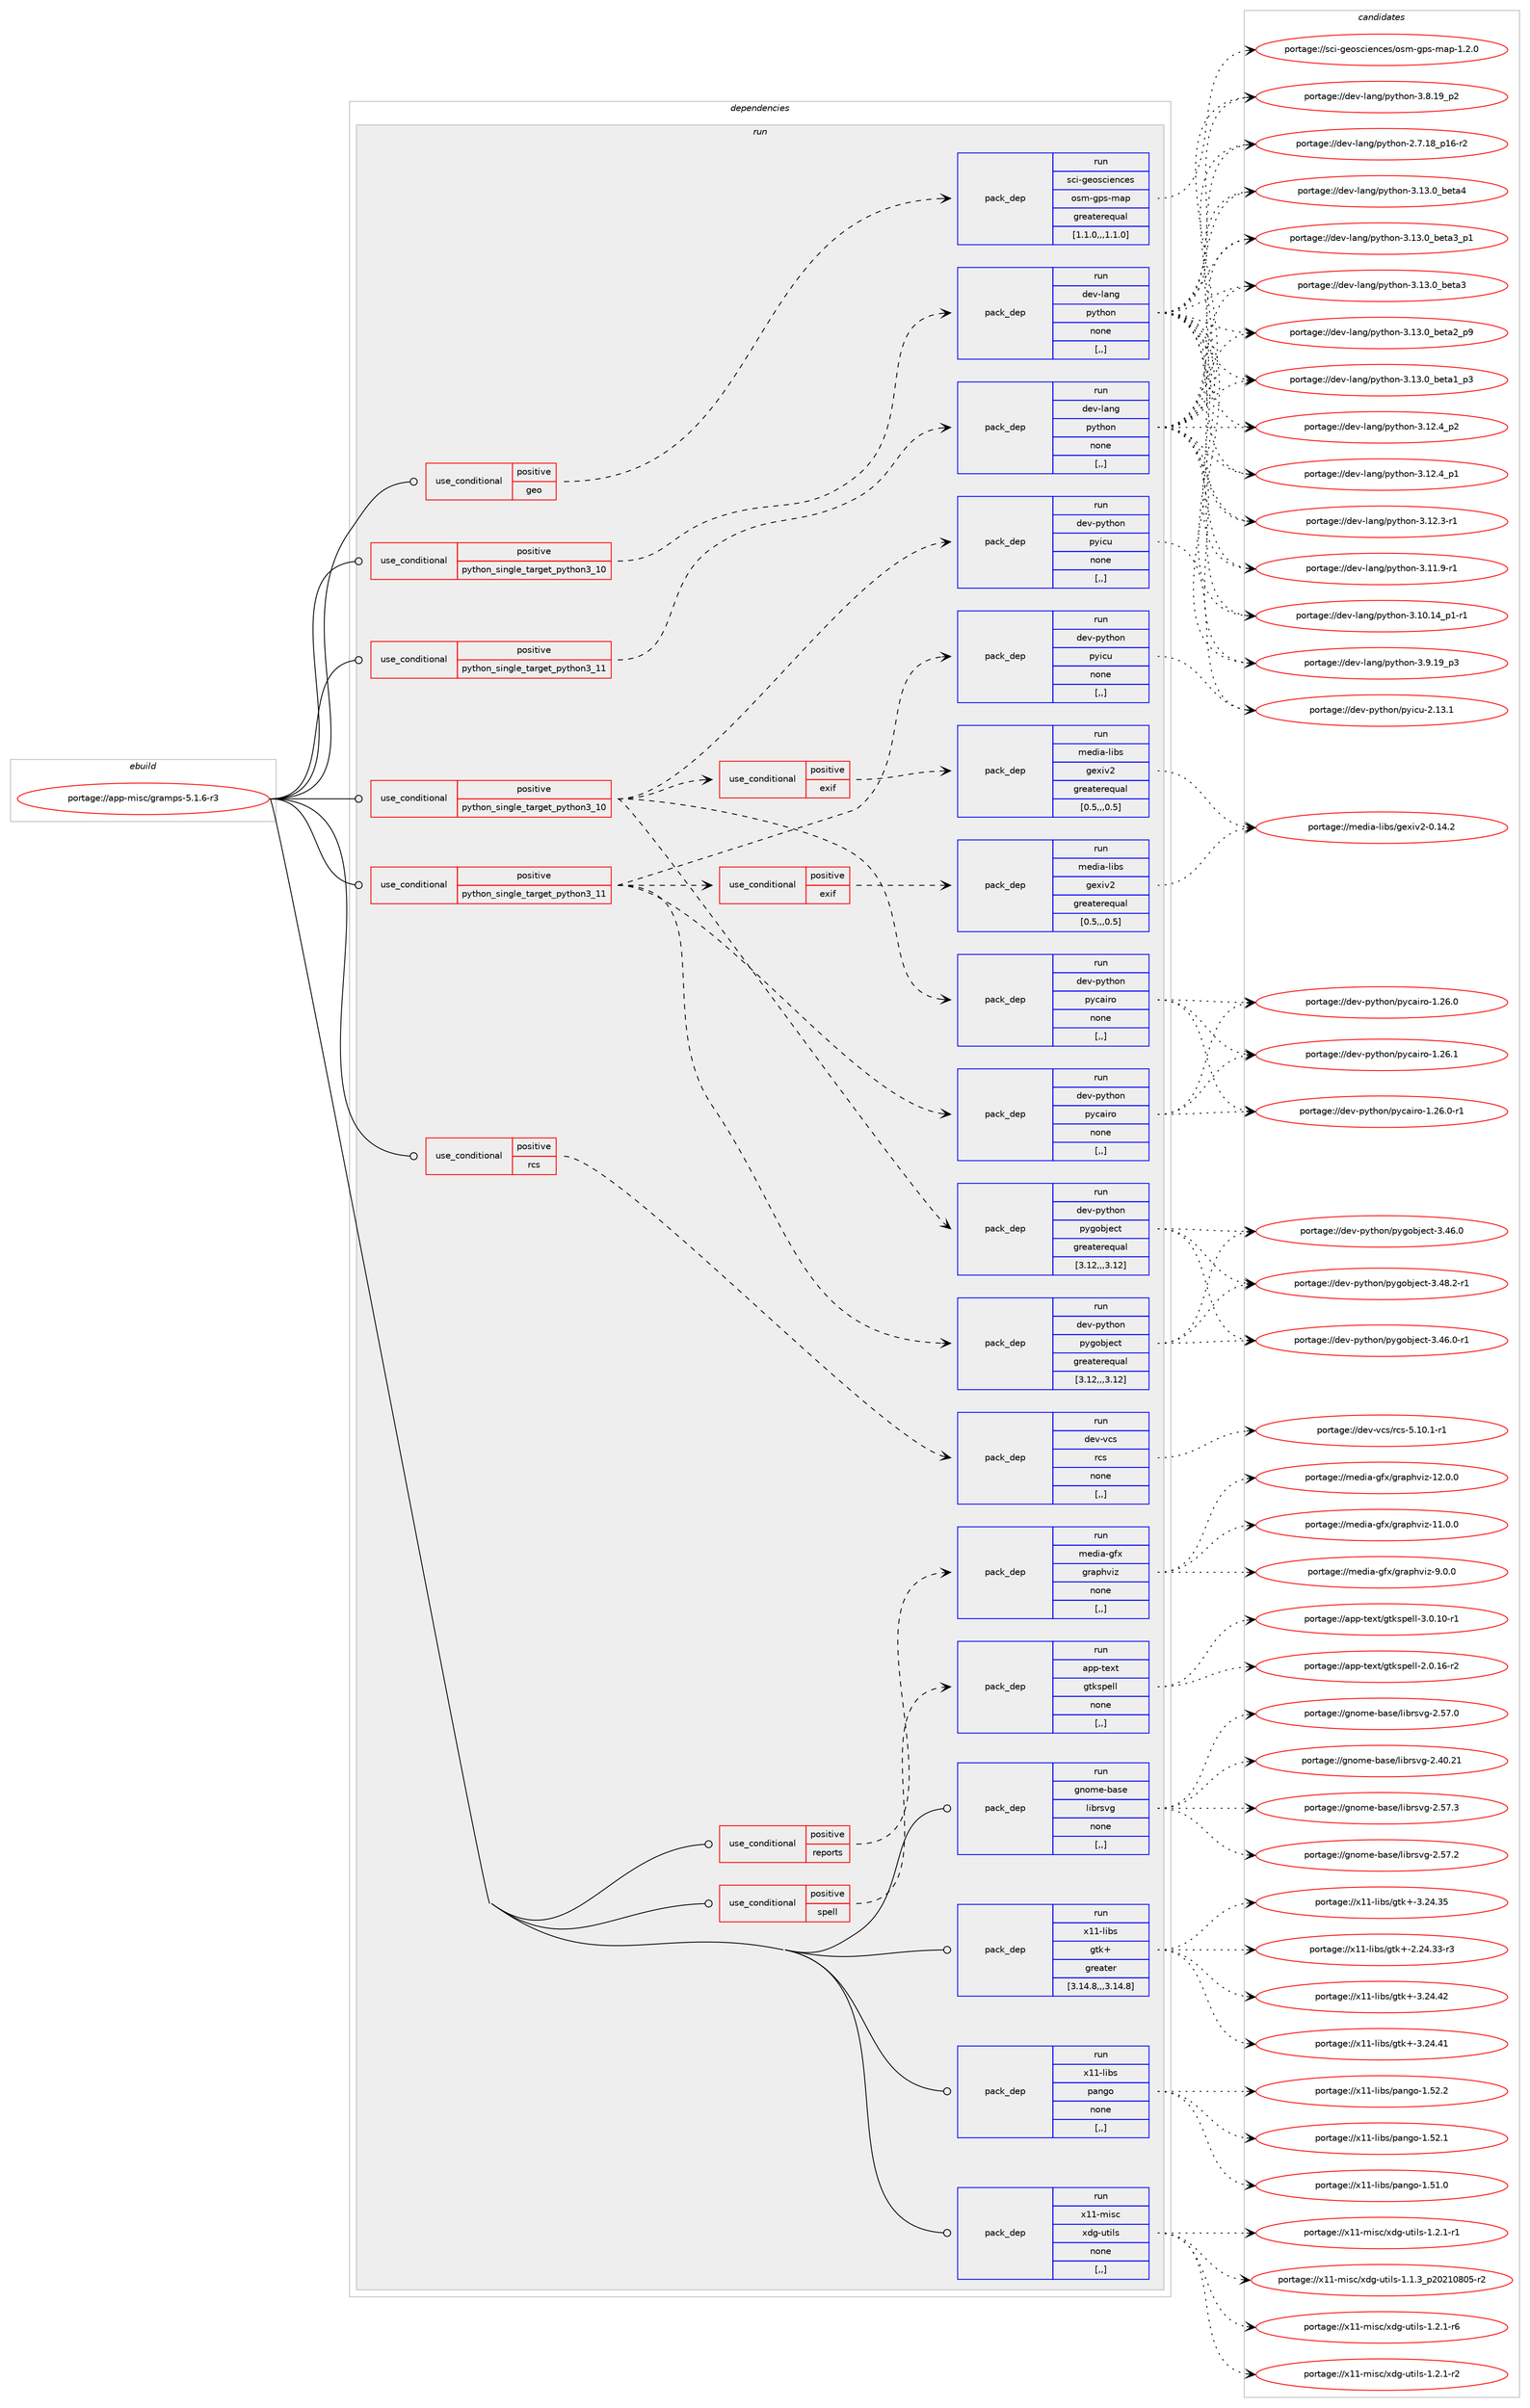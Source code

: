 digraph prolog {

# *************
# Graph options
# *************

newrank=true;
concentrate=true;
compound=true;
graph [rankdir=LR,fontname=Helvetica,fontsize=10,ranksep=1.5];#, ranksep=2.5, nodesep=0.2];
edge  [arrowhead=vee];
node  [fontname=Helvetica,fontsize=10];

# **********
# The ebuild
# **********

subgraph cluster_leftcol {
color=gray;
label=<<i>ebuild</i>>;
id [label="portage://app-misc/gramps-5.1.6-r3", color=red, width=4, href="../app-misc/gramps-5.1.6-r3.svg"];
}

# ****************
# The dependencies
# ****************

subgraph cluster_midcol {
color=gray;
label=<<i>dependencies</i>>;
subgraph cluster_compile {
fillcolor="#eeeeee";
style=filled;
label=<<i>compile</i>>;
}
subgraph cluster_compileandrun {
fillcolor="#eeeeee";
style=filled;
label=<<i>compile and run</i>>;
}
subgraph cluster_run {
fillcolor="#eeeeee";
style=filled;
label=<<i>run</i>>;
subgraph cond12049 {
dependency41762 [label=<<TABLE BORDER="0" CELLBORDER="1" CELLSPACING="0" CELLPADDING="4"><TR><TD ROWSPAN="3" CELLPADDING="10">use_conditional</TD></TR><TR><TD>positive</TD></TR><TR><TD>geo</TD></TR></TABLE>>, shape=none, color=red];
subgraph pack29321 {
dependency41763 [label=<<TABLE BORDER="0" CELLBORDER="1" CELLSPACING="0" CELLPADDING="4" WIDTH="220"><TR><TD ROWSPAN="6" CELLPADDING="30">pack_dep</TD></TR><TR><TD WIDTH="110">run</TD></TR><TR><TD>sci-geosciences</TD></TR><TR><TD>osm-gps-map</TD></TR><TR><TD>greaterequal</TD></TR><TR><TD>[1.1.0,,,1.1.0]</TD></TR></TABLE>>, shape=none, color=blue];
}
dependency41762:e -> dependency41763:w [weight=20,style="dashed",arrowhead="vee"];
}
id:e -> dependency41762:w [weight=20,style="solid",arrowhead="odot"];
subgraph cond12050 {
dependency41764 [label=<<TABLE BORDER="0" CELLBORDER="1" CELLSPACING="0" CELLPADDING="4"><TR><TD ROWSPAN="3" CELLPADDING="10">use_conditional</TD></TR><TR><TD>positive</TD></TR><TR><TD>python_single_target_python3_10</TD></TR></TABLE>>, shape=none, color=red];
subgraph pack29322 {
dependency41765 [label=<<TABLE BORDER="0" CELLBORDER="1" CELLSPACING="0" CELLPADDING="4" WIDTH="220"><TR><TD ROWSPAN="6" CELLPADDING="30">pack_dep</TD></TR><TR><TD WIDTH="110">run</TD></TR><TR><TD>dev-lang</TD></TR><TR><TD>python</TD></TR><TR><TD>none</TD></TR><TR><TD>[,,]</TD></TR></TABLE>>, shape=none, color=blue];
}
dependency41764:e -> dependency41765:w [weight=20,style="dashed",arrowhead="vee"];
}
id:e -> dependency41764:w [weight=20,style="solid",arrowhead="odot"];
subgraph cond12051 {
dependency41766 [label=<<TABLE BORDER="0" CELLBORDER="1" CELLSPACING="0" CELLPADDING="4"><TR><TD ROWSPAN="3" CELLPADDING="10">use_conditional</TD></TR><TR><TD>positive</TD></TR><TR><TD>python_single_target_python3_10</TD></TR></TABLE>>, shape=none, color=red];
subgraph pack29323 {
dependency41767 [label=<<TABLE BORDER="0" CELLBORDER="1" CELLSPACING="0" CELLPADDING="4" WIDTH="220"><TR><TD ROWSPAN="6" CELLPADDING="30">pack_dep</TD></TR><TR><TD WIDTH="110">run</TD></TR><TR><TD>dev-python</TD></TR><TR><TD>pycairo</TD></TR><TR><TD>none</TD></TR><TR><TD>[,,]</TD></TR></TABLE>>, shape=none, color=blue];
}
dependency41766:e -> dependency41767:w [weight=20,style="dashed",arrowhead="vee"];
subgraph pack29324 {
dependency41768 [label=<<TABLE BORDER="0" CELLBORDER="1" CELLSPACING="0" CELLPADDING="4" WIDTH="220"><TR><TD ROWSPAN="6" CELLPADDING="30">pack_dep</TD></TR><TR><TD WIDTH="110">run</TD></TR><TR><TD>dev-python</TD></TR><TR><TD>pygobject</TD></TR><TR><TD>greaterequal</TD></TR><TR><TD>[3.12,,,3.12]</TD></TR></TABLE>>, shape=none, color=blue];
}
dependency41766:e -> dependency41768:w [weight=20,style="dashed",arrowhead="vee"];
subgraph pack29325 {
dependency41769 [label=<<TABLE BORDER="0" CELLBORDER="1" CELLSPACING="0" CELLPADDING="4" WIDTH="220"><TR><TD ROWSPAN="6" CELLPADDING="30">pack_dep</TD></TR><TR><TD WIDTH="110">run</TD></TR><TR><TD>dev-python</TD></TR><TR><TD>pyicu</TD></TR><TR><TD>none</TD></TR><TR><TD>[,,]</TD></TR></TABLE>>, shape=none, color=blue];
}
dependency41766:e -> dependency41769:w [weight=20,style="dashed",arrowhead="vee"];
subgraph cond12052 {
dependency41770 [label=<<TABLE BORDER="0" CELLBORDER="1" CELLSPACING="0" CELLPADDING="4"><TR><TD ROWSPAN="3" CELLPADDING="10">use_conditional</TD></TR><TR><TD>positive</TD></TR><TR><TD>exif</TD></TR></TABLE>>, shape=none, color=red];
subgraph pack29326 {
dependency41771 [label=<<TABLE BORDER="0" CELLBORDER="1" CELLSPACING="0" CELLPADDING="4" WIDTH="220"><TR><TD ROWSPAN="6" CELLPADDING="30">pack_dep</TD></TR><TR><TD WIDTH="110">run</TD></TR><TR><TD>media-libs</TD></TR><TR><TD>gexiv2</TD></TR><TR><TD>greaterequal</TD></TR><TR><TD>[0.5,,,0.5]</TD></TR></TABLE>>, shape=none, color=blue];
}
dependency41770:e -> dependency41771:w [weight=20,style="dashed",arrowhead="vee"];
}
dependency41766:e -> dependency41770:w [weight=20,style="dashed",arrowhead="vee"];
}
id:e -> dependency41766:w [weight=20,style="solid",arrowhead="odot"];
subgraph cond12053 {
dependency41772 [label=<<TABLE BORDER="0" CELLBORDER="1" CELLSPACING="0" CELLPADDING="4"><TR><TD ROWSPAN="3" CELLPADDING="10">use_conditional</TD></TR><TR><TD>positive</TD></TR><TR><TD>python_single_target_python3_11</TD></TR></TABLE>>, shape=none, color=red];
subgraph pack29327 {
dependency41773 [label=<<TABLE BORDER="0" CELLBORDER="1" CELLSPACING="0" CELLPADDING="4" WIDTH="220"><TR><TD ROWSPAN="6" CELLPADDING="30">pack_dep</TD></TR><TR><TD WIDTH="110">run</TD></TR><TR><TD>dev-lang</TD></TR><TR><TD>python</TD></TR><TR><TD>none</TD></TR><TR><TD>[,,]</TD></TR></TABLE>>, shape=none, color=blue];
}
dependency41772:e -> dependency41773:w [weight=20,style="dashed",arrowhead="vee"];
}
id:e -> dependency41772:w [weight=20,style="solid",arrowhead="odot"];
subgraph cond12054 {
dependency41774 [label=<<TABLE BORDER="0" CELLBORDER="1" CELLSPACING="0" CELLPADDING="4"><TR><TD ROWSPAN="3" CELLPADDING="10">use_conditional</TD></TR><TR><TD>positive</TD></TR><TR><TD>python_single_target_python3_11</TD></TR></TABLE>>, shape=none, color=red];
subgraph pack29328 {
dependency41775 [label=<<TABLE BORDER="0" CELLBORDER="1" CELLSPACING="0" CELLPADDING="4" WIDTH="220"><TR><TD ROWSPAN="6" CELLPADDING="30">pack_dep</TD></TR><TR><TD WIDTH="110">run</TD></TR><TR><TD>dev-python</TD></TR><TR><TD>pycairo</TD></TR><TR><TD>none</TD></TR><TR><TD>[,,]</TD></TR></TABLE>>, shape=none, color=blue];
}
dependency41774:e -> dependency41775:w [weight=20,style="dashed",arrowhead="vee"];
subgraph pack29329 {
dependency41776 [label=<<TABLE BORDER="0" CELLBORDER="1" CELLSPACING="0" CELLPADDING="4" WIDTH="220"><TR><TD ROWSPAN="6" CELLPADDING="30">pack_dep</TD></TR><TR><TD WIDTH="110">run</TD></TR><TR><TD>dev-python</TD></TR><TR><TD>pygobject</TD></TR><TR><TD>greaterequal</TD></TR><TR><TD>[3.12,,,3.12]</TD></TR></TABLE>>, shape=none, color=blue];
}
dependency41774:e -> dependency41776:w [weight=20,style="dashed",arrowhead="vee"];
subgraph pack29330 {
dependency41777 [label=<<TABLE BORDER="0" CELLBORDER="1" CELLSPACING="0" CELLPADDING="4" WIDTH="220"><TR><TD ROWSPAN="6" CELLPADDING="30">pack_dep</TD></TR><TR><TD WIDTH="110">run</TD></TR><TR><TD>dev-python</TD></TR><TR><TD>pyicu</TD></TR><TR><TD>none</TD></TR><TR><TD>[,,]</TD></TR></TABLE>>, shape=none, color=blue];
}
dependency41774:e -> dependency41777:w [weight=20,style="dashed",arrowhead="vee"];
subgraph cond12055 {
dependency41778 [label=<<TABLE BORDER="0" CELLBORDER="1" CELLSPACING="0" CELLPADDING="4"><TR><TD ROWSPAN="3" CELLPADDING="10">use_conditional</TD></TR><TR><TD>positive</TD></TR><TR><TD>exif</TD></TR></TABLE>>, shape=none, color=red];
subgraph pack29331 {
dependency41779 [label=<<TABLE BORDER="0" CELLBORDER="1" CELLSPACING="0" CELLPADDING="4" WIDTH="220"><TR><TD ROWSPAN="6" CELLPADDING="30">pack_dep</TD></TR><TR><TD WIDTH="110">run</TD></TR><TR><TD>media-libs</TD></TR><TR><TD>gexiv2</TD></TR><TR><TD>greaterequal</TD></TR><TR><TD>[0.5,,,0.5]</TD></TR></TABLE>>, shape=none, color=blue];
}
dependency41778:e -> dependency41779:w [weight=20,style="dashed",arrowhead="vee"];
}
dependency41774:e -> dependency41778:w [weight=20,style="dashed",arrowhead="vee"];
}
id:e -> dependency41774:w [weight=20,style="solid",arrowhead="odot"];
subgraph cond12056 {
dependency41780 [label=<<TABLE BORDER="0" CELLBORDER="1" CELLSPACING="0" CELLPADDING="4"><TR><TD ROWSPAN="3" CELLPADDING="10">use_conditional</TD></TR><TR><TD>positive</TD></TR><TR><TD>rcs</TD></TR></TABLE>>, shape=none, color=red];
subgraph pack29332 {
dependency41781 [label=<<TABLE BORDER="0" CELLBORDER="1" CELLSPACING="0" CELLPADDING="4" WIDTH="220"><TR><TD ROWSPAN="6" CELLPADDING="30">pack_dep</TD></TR><TR><TD WIDTH="110">run</TD></TR><TR><TD>dev-vcs</TD></TR><TR><TD>rcs</TD></TR><TR><TD>none</TD></TR><TR><TD>[,,]</TD></TR></TABLE>>, shape=none, color=blue];
}
dependency41780:e -> dependency41781:w [weight=20,style="dashed",arrowhead="vee"];
}
id:e -> dependency41780:w [weight=20,style="solid",arrowhead="odot"];
subgraph cond12057 {
dependency41782 [label=<<TABLE BORDER="0" CELLBORDER="1" CELLSPACING="0" CELLPADDING="4"><TR><TD ROWSPAN="3" CELLPADDING="10">use_conditional</TD></TR><TR><TD>positive</TD></TR><TR><TD>reports</TD></TR></TABLE>>, shape=none, color=red];
subgraph pack29333 {
dependency41783 [label=<<TABLE BORDER="0" CELLBORDER="1" CELLSPACING="0" CELLPADDING="4" WIDTH="220"><TR><TD ROWSPAN="6" CELLPADDING="30">pack_dep</TD></TR><TR><TD WIDTH="110">run</TD></TR><TR><TD>media-gfx</TD></TR><TR><TD>graphviz</TD></TR><TR><TD>none</TD></TR><TR><TD>[,,]</TD></TR></TABLE>>, shape=none, color=blue];
}
dependency41782:e -> dependency41783:w [weight=20,style="dashed",arrowhead="vee"];
}
id:e -> dependency41782:w [weight=20,style="solid",arrowhead="odot"];
subgraph cond12058 {
dependency41784 [label=<<TABLE BORDER="0" CELLBORDER="1" CELLSPACING="0" CELLPADDING="4"><TR><TD ROWSPAN="3" CELLPADDING="10">use_conditional</TD></TR><TR><TD>positive</TD></TR><TR><TD>spell</TD></TR></TABLE>>, shape=none, color=red];
subgraph pack29334 {
dependency41785 [label=<<TABLE BORDER="0" CELLBORDER="1" CELLSPACING="0" CELLPADDING="4" WIDTH="220"><TR><TD ROWSPAN="6" CELLPADDING="30">pack_dep</TD></TR><TR><TD WIDTH="110">run</TD></TR><TR><TD>app-text</TD></TR><TR><TD>gtkspell</TD></TR><TR><TD>none</TD></TR><TR><TD>[,,]</TD></TR></TABLE>>, shape=none, color=blue];
}
dependency41784:e -> dependency41785:w [weight=20,style="dashed",arrowhead="vee"];
}
id:e -> dependency41784:w [weight=20,style="solid",arrowhead="odot"];
subgraph pack29335 {
dependency41786 [label=<<TABLE BORDER="0" CELLBORDER="1" CELLSPACING="0" CELLPADDING="4" WIDTH="220"><TR><TD ROWSPAN="6" CELLPADDING="30">pack_dep</TD></TR><TR><TD WIDTH="110">run</TD></TR><TR><TD>gnome-base</TD></TR><TR><TD>librsvg</TD></TR><TR><TD>none</TD></TR><TR><TD>[,,]</TD></TR></TABLE>>, shape=none, color=blue];
}
id:e -> dependency41786:w [weight=20,style="solid",arrowhead="odot"];
subgraph pack29336 {
dependency41787 [label=<<TABLE BORDER="0" CELLBORDER="1" CELLSPACING="0" CELLPADDING="4" WIDTH="220"><TR><TD ROWSPAN="6" CELLPADDING="30">pack_dep</TD></TR><TR><TD WIDTH="110">run</TD></TR><TR><TD>x11-libs</TD></TR><TR><TD>gtk+</TD></TR><TR><TD>greater</TD></TR><TR><TD>[3.14.8,,,3.14.8]</TD></TR></TABLE>>, shape=none, color=blue];
}
id:e -> dependency41787:w [weight=20,style="solid",arrowhead="odot"];
subgraph pack29337 {
dependency41788 [label=<<TABLE BORDER="0" CELLBORDER="1" CELLSPACING="0" CELLPADDING="4" WIDTH="220"><TR><TD ROWSPAN="6" CELLPADDING="30">pack_dep</TD></TR><TR><TD WIDTH="110">run</TD></TR><TR><TD>x11-libs</TD></TR><TR><TD>pango</TD></TR><TR><TD>none</TD></TR><TR><TD>[,,]</TD></TR></TABLE>>, shape=none, color=blue];
}
id:e -> dependency41788:w [weight=20,style="solid",arrowhead="odot"];
subgraph pack29338 {
dependency41789 [label=<<TABLE BORDER="0" CELLBORDER="1" CELLSPACING="0" CELLPADDING="4" WIDTH="220"><TR><TD ROWSPAN="6" CELLPADDING="30">pack_dep</TD></TR><TR><TD WIDTH="110">run</TD></TR><TR><TD>x11-misc</TD></TR><TR><TD>xdg-utils</TD></TR><TR><TD>none</TD></TR><TR><TD>[,,]</TD></TR></TABLE>>, shape=none, color=blue];
}
id:e -> dependency41789:w [weight=20,style="solid",arrowhead="odot"];
}
}

# **************
# The candidates
# **************

subgraph cluster_choices {
rank=same;
color=gray;
label=<<i>candidates</i>>;

subgraph choice29321 {
color=black;
nodesep=1;
choice1159910545103101111115991051011109910111547111115109451031121154510997112454946504648 [label="portage://sci-geosciences/osm-gps-map-1.2.0", color=red, width=4,href="../sci-geosciences/osm-gps-map-1.2.0.svg"];
dependency41763:e -> choice1159910545103101111115991051011109910111547111115109451031121154510997112454946504648:w [style=dotted,weight="100"];
}
subgraph choice29322 {
color=black;
nodesep=1;
choice1001011184510897110103471121211161041111104551464951464895981011169752 [label="portage://dev-lang/python-3.13.0_beta4", color=red, width=4,href="../dev-lang/python-3.13.0_beta4.svg"];
choice10010111845108971101034711212111610411111045514649514648959810111697519511249 [label="portage://dev-lang/python-3.13.0_beta3_p1", color=red, width=4,href="../dev-lang/python-3.13.0_beta3_p1.svg"];
choice1001011184510897110103471121211161041111104551464951464895981011169751 [label="portage://dev-lang/python-3.13.0_beta3", color=red, width=4,href="../dev-lang/python-3.13.0_beta3.svg"];
choice10010111845108971101034711212111610411111045514649514648959810111697509511257 [label="portage://dev-lang/python-3.13.0_beta2_p9", color=red, width=4,href="../dev-lang/python-3.13.0_beta2_p9.svg"];
choice10010111845108971101034711212111610411111045514649514648959810111697499511251 [label="portage://dev-lang/python-3.13.0_beta1_p3", color=red, width=4,href="../dev-lang/python-3.13.0_beta1_p3.svg"];
choice100101118451089711010347112121116104111110455146495046529511250 [label="portage://dev-lang/python-3.12.4_p2", color=red, width=4,href="../dev-lang/python-3.12.4_p2.svg"];
choice100101118451089711010347112121116104111110455146495046529511249 [label="portage://dev-lang/python-3.12.4_p1", color=red, width=4,href="../dev-lang/python-3.12.4_p1.svg"];
choice100101118451089711010347112121116104111110455146495046514511449 [label="portage://dev-lang/python-3.12.3-r1", color=red, width=4,href="../dev-lang/python-3.12.3-r1.svg"];
choice100101118451089711010347112121116104111110455146494946574511449 [label="portage://dev-lang/python-3.11.9-r1", color=red, width=4,href="../dev-lang/python-3.11.9-r1.svg"];
choice100101118451089711010347112121116104111110455146494846495295112494511449 [label="portage://dev-lang/python-3.10.14_p1-r1", color=red, width=4,href="../dev-lang/python-3.10.14_p1-r1.svg"];
choice100101118451089711010347112121116104111110455146574649579511251 [label="portage://dev-lang/python-3.9.19_p3", color=red, width=4,href="../dev-lang/python-3.9.19_p3.svg"];
choice100101118451089711010347112121116104111110455146564649579511250 [label="portage://dev-lang/python-3.8.19_p2", color=red, width=4,href="../dev-lang/python-3.8.19_p2.svg"];
choice100101118451089711010347112121116104111110455046554649569511249544511450 [label="portage://dev-lang/python-2.7.18_p16-r2", color=red, width=4,href="../dev-lang/python-2.7.18_p16-r2.svg"];
dependency41765:e -> choice1001011184510897110103471121211161041111104551464951464895981011169752:w [style=dotted,weight="100"];
dependency41765:e -> choice10010111845108971101034711212111610411111045514649514648959810111697519511249:w [style=dotted,weight="100"];
dependency41765:e -> choice1001011184510897110103471121211161041111104551464951464895981011169751:w [style=dotted,weight="100"];
dependency41765:e -> choice10010111845108971101034711212111610411111045514649514648959810111697509511257:w [style=dotted,weight="100"];
dependency41765:e -> choice10010111845108971101034711212111610411111045514649514648959810111697499511251:w [style=dotted,weight="100"];
dependency41765:e -> choice100101118451089711010347112121116104111110455146495046529511250:w [style=dotted,weight="100"];
dependency41765:e -> choice100101118451089711010347112121116104111110455146495046529511249:w [style=dotted,weight="100"];
dependency41765:e -> choice100101118451089711010347112121116104111110455146495046514511449:w [style=dotted,weight="100"];
dependency41765:e -> choice100101118451089711010347112121116104111110455146494946574511449:w [style=dotted,weight="100"];
dependency41765:e -> choice100101118451089711010347112121116104111110455146494846495295112494511449:w [style=dotted,weight="100"];
dependency41765:e -> choice100101118451089711010347112121116104111110455146574649579511251:w [style=dotted,weight="100"];
dependency41765:e -> choice100101118451089711010347112121116104111110455146564649579511250:w [style=dotted,weight="100"];
dependency41765:e -> choice100101118451089711010347112121116104111110455046554649569511249544511450:w [style=dotted,weight="100"];
}
subgraph choice29323 {
color=black;
nodesep=1;
choice1001011184511212111610411111047112121999710511411145494650544649 [label="portage://dev-python/pycairo-1.26.1", color=red, width=4,href="../dev-python/pycairo-1.26.1.svg"];
choice10010111845112121116104111110471121219997105114111454946505446484511449 [label="portage://dev-python/pycairo-1.26.0-r1", color=red, width=4,href="../dev-python/pycairo-1.26.0-r1.svg"];
choice1001011184511212111610411111047112121999710511411145494650544648 [label="portage://dev-python/pycairo-1.26.0", color=red, width=4,href="../dev-python/pycairo-1.26.0.svg"];
dependency41767:e -> choice1001011184511212111610411111047112121999710511411145494650544649:w [style=dotted,weight="100"];
dependency41767:e -> choice10010111845112121116104111110471121219997105114111454946505446484511449:w [style=dotted,weight="100"];
dependency41767:e -> choice1001011184511212111610411111047112121999710511411145494650544648:w [style=dotted,weight="100"];
}
subgraph choice29324 {
color=black;
nodesep=1;
choice10010111845112121116104111110471121211031119810610199116455146525646504511449 [label="portage://dev-python/pygobject-3.48.2-r1", color=red, width=4,href="../dev-python/pygobject-3.48.2-r1.svg"];
choice10010111845112121116104111110471121211031119810610199116455146525446484511449 [label="portage://dev-python/pygobject-3.46.0-r1", color=red, width=4,href="../dev-python/pygobject-3.46.0-r1.svg"];
choice1001011184511212111610411111047112121103111981061019911645514652544648 [label="portage://dev-python/pygobject-3.46.0", color=red, width=4,href="../dev-python/pygobject-3.46.0.svg"];
dependency41768:e -> choice10010111845112121116104111110471121211031119810610199116455146525646504511449:w [style=dotted,weight="100"];
dependency41768:e -> choice10010111845112121116104111110471121211031119810610199116455146525446484511449:w [style=dotted,weight="100"];
dependency41768:e -> choice1001011184511212111610411111047112121103111981061019911645514652544648:w [style=dotted,weight="100"];
}
subgraph choice29325 {
color=black;
nodesep=1;
choice10010111845112121116104111110471121211059911745504649514649 [label="portage://dev-python/pyicu-2.13.1", color=red, width=4,href="../dev-python/pyicu-2.13.1.svg"];
dependency41769:e -> choice10010111845112121116104111110471121211059911745504649514649:w [style=dotted,weight="100"];
}
subgraph choice29326 {
color=black;
nodesep=1;
choice109101100105974510810598115471031011201051185045484649524650 [label="portage://media-libs/gexiv2-0.14.2", color=red, width=4,href="../media-libs/gexiv2-0.14.2.svg"];
dependency41771:e -> choice109101100105974510810598115471031011201051185045484649524650:w [style=dotted,weight="100"];
}
subgraph choice29327 {
color=black;
nodesep=1;
choice1001011184510897110103471121211161041111104551464951464895981011169752 [label="portage://dev-lang/python-3.13.0_beta4", color=red, width=4,href="../dev-lang/python-3.13.0_beta4.svg"];
choice10010111845108971101034711212111610411111045514649514648959810111697519511249 [label="portage://dev-lang/python-3.13.0_beta3_p1", color=red, width=4,href="../dev-lang/python-3.13.0_beta3_p1.svg"];
choice1001011184510897110103471121211161041111104551464951464895981011169751 [label="portage://dev-lang/python-3.13.0_beta3", color=red, width=4,href="../dev-lang/python-3.13.0_beta3.svg"];
choice10010111845108971101034711212111610411111045514649514648959810111697509511257 [label="portage://dev-lang/python-3.13.0_beta2_p9", color=red, width=4,href="../dev-lang/python-3.13.0_beta2_p9.svg"];
choice10010111845108971101034711212111610411111045514649514648959810111697499511251 [label="portage://dev-lang/python-3.13.0_beta1_p3", color=red, width=4,href="../dev-lang/python-3.13.0_beta1_p3.svg"];
choice100101118451089711010347112121116104111110455146495046529511250 [label="portage://dev-lang/python-3.12.4_p2", color=red, width=4,href="../dev-lang/python-3.12.4_p2.svg"];
choice100101118451089711010347112121116104111110455146495046529511249 [label="portage://dev-lang/python-3.12.4_p1", color=red, width=4,href="../dev-lang/python-3.12.4_p1.svg"];
choice100101118451089711010347112121116104111110455146495046514511449 [label="portage://dev-lang/python-3.12.3-r1", color=red, width=4,href="../dev-lang/python-3.12.3-r1.svg"];
choice100101118451089711010347112121116104111110455146494946574511449 [label="portage://dev-lang/python-3.11.9-r1", color=red, width=4,href="../dev-lang/python-3.11.9-r1.svg"];
choice100101118451089711010347112121116104111110455146494846495295112494511449 [label="portage://dev-lang/python-3.10.14_p1-r1", color=red, width=4,href="../dev-lang/python-3.10.14_p1-r1.svg"];
choice100101118451089711010347112121116104111110455146574649579511251 [label="portage://dev-lang/python-3.9.19_p3", color=red, width=4,href="../dev-lang/python-3.9.19_p3.svg"];
choice100101118451089711010347112121116104111110455146564649579511250 [label="portage://dev-lang/python-3.8.19_p2", color=red, width=4,href="../dev-lang/python-3.8.19_p2.svg"];
choice100101118451089711010347112121116104111110455046554649569511249544511450 [label="portage://dev-lang/python-2.7.18_p16-r2", color=red, width=4,href="../dev-lang/python-2.7.18_p16-r2.svg"];
dependency41773:e -> choice1001011184510897110103471121211161041111104551464951464895981011169752:w [style=dotted,weight="100"];
dependency41773:e -> choice10010111845108971101034711212111610411111045514649514648959810111697519511249:w [style=dotted,weight="100"];
dependency41773:e -> choice1001011184510897110103471121211161041111104551464951464895981011169751:w [style=dotted,weight="100"];
dependency41773:e -> choice10010111845108971101034711212111610411111045514649514648959810111697509511257:w [style=dotted,weight="100"];
dependency41773:e -> choice10010111845108971101034711212111610411111045514649514648959810111697499511251:w [style=dotted,weight="100"];
dependency41773:e -> choice100101118451089711010347112121116104111110455146495046529511250:w [style=dotted,weight="100"];
dependency41773:e -> choice100101118451089711010347112121116104111110455146495046529511249:w [style=dotted,weight="100"];
dependency41773:e -> choice100101118451089711010347112121116104111110455146495046514511449:w [style=dotted,weight="100"];
dependency41773:e -> choice100101118451089711010347112121116104111110455146494946574511449:w [style=dotted,weight="100"];
dependency41773:e -> choice100101118451089711010347112121116104111110455146494846495295112494511449:w [style=dotted,weight="100"];
dependency41773:e -> choice100101118451089711010347112121116104111110455146574649579511251:w [style=dotted,weight="100"];
dependency41773:e -> choice100101118451089711010347112121116104111110455146564649579511250:w [style=dotted,weight="100"];
dependency41773:e -> choice100101118451089711010347112121116104111110455046554649569511249544511450:w [style=dotted,weight="100"];
}
subgraph choice29328 {
color=black;
nodesep=1;
choice1001011184511212111610411111047112121999710511411145494650544649 [label="portage://dev-python/pycairo-1.26.1", color=red, width=4,href="../dev-python/pycairo-1.26.1.svg"];
choice10010111845112121116104111110471121219997105114111454946505446484511449 [label="portage://dev-python/pycairo-1.26.0-r1", color=red, width=4,href="../dev-python/pycairo-1.26.0-r1.svg"];
choice1001011184511212111610411111047112121999710511411145494650544648 [label="portage://dev-python/pycairo-1.26.0", color=red, width=4,href="../dev-python/pycairo-1.26.0.svg"];
dependency41775:e -> choice1001011184511212111610411111047112121999710511411145494650544649:w [style=dotted,weight="100"];
dependency41775:e -> choice10010111845112121116104111110471121219997105114111454946505446484511449:w [style=dotted,weight="100"];
dependency41775:e -> choice1001011184511212111610411111047112121999710511411145494650544648:w [style=dotted,weight="100"];
}
subgraph choice29329 {
color=black;
nodesep=1;
choice10010111845112121116104111110471121211031119810610199116455146525646504511449 [label="portage://dev-python/pygobject-3.48.2-r1", color=red, width=4,href="../dev-python/pygobject-3.48.2-r1.svg"];
choice10010111845112121116104111110471121211031119810610199116455146525446484511449 [label="portage://dev-python/pygobject-3.46.0-r1", color=red, width=4,href="../dev-python/pygobject-3.46.0-r1.svg"];
choice1001011184511212111610411111047112121103111981061019911645514652544648 [label="portage://dev-python/pygobject-3.46.0", color=red, width=4,href="../dev-python/pygobject-3.46.0.svg"];
dependency41776:e -> choice10010111845112121116104111110471121211031119810610199116455146525646504511449:w [style=dotted,weight="100"];
dependency41776:e -> choice10010111845112121116104111110471121211031119810610199116455146525446484511449:w [style=dotted,weight="100"];
dependency41776:e -> choice1001011184511212111610411111047112121103111981061019911645514652544648:w [style=dotted,weight="100"];
}
subgraph choice29330 {
color=black;
nodesep=1;
choice10010111845112121116104111110471121211059911745504649514649 [label="portage://dev-python/pyicu-2.13.1", color=red, width=4,href="../dev-python/pyicu-2.13.1.svg"];
dependency41777:e -> choice10010111845112121116104111110471121211059911745504649514649:w [style=dotted,weight="100"];
}
subgraph choice29331 {
color=black;
nodesep=1;
choice109101100105974510810598115471031011201051185045484649524650 [label="portage://media-libs/gexiv2-0.14.2", color=red, width=4,href="../media-libs/gexiv2-0.14.2.svg"];
dependency41779:e -> choice109101100105974510810598115471031011201051185045484649524650:w [style=dotted,weight="100"];
}
subgraph choice29332 {
color=black;
nodesep=1;
choice10010111845118991154711499115455346494846494511449 [label="portage://dev-vcs/rcs-5.10.1-r1", color=red, width=4,href="../dev-vcs/rcs-5.10.1-r1.svg"];
dependency41781:e -> choice10010111845118991154711499115455346494846494511449:w [style=dotted,weight="100"];
}
subgraph choice29333 {
color=black;
nodesep=1;
choice1091011001059745103102120471031149711210411810512245495046484648 [label="portage://media-gfx/graphviz-12.0.0", color=red, width=4,href="../media-gfx/graphviz-12.0.0.svg"];
choice1091011001059745103102120471031149711210411810512245494946484648 [label="portage://media-gfx/graphviz-11.0.0", color=red, width=4,href="../media-gfx/graphviz-11.0.0.svg"];
choice10910110010597451031021204710311497112104118105122455746484648 [label="portage://media-gfx/graphviz-9.0.0", color=red, width=4,href="../media-gfx/graphviz-9.0.0.svg"];
dependency41783:e -> choice1091011001059745103102120471031149711210411810512245495046484648:w [style=dotted,weight="100"];
dependency41783:e -> choice1091011001059745103102120471031149711210411810512245494946484648:w [style=dotted,weight="100"];
dependency41783:e -> choice10910110010597451031021204710311497112104118105122455746484648:w [style=dotted,weight="100"];
}
subgraph choice29334 {
color=black;
nodesep=1;
choice971121124511610112011647103116107115112101108108455146484649484511449 [label="portage://app-text/gtkspell-3.0.10-r1", color=red, width=4,href="../app-text/gtkspell-3.0.10-r1.svg"];
choice971121124511610112011647103116107115112101108108455046484649544511450 [label="portage://app-text/gtkspell-2.0.16-r2", color=red, width=4,href="../app-text/gtkspell-2.0.16-r2.svg"];
dependency41785:e -> choice971121124511610112011647103116107115112101108108455146484649484511449:w [style=dotted,weight="100"];
dependency41785:e -> choice971121124511610112011647103116107115112101108108455046484649544511450:w [style=dotted,weight="100"];
}
subgraph choice29335 {
color=black;
nodesep=1;
choice103110111109101459897115101471081059811411511810345504653554651 [label="portage://gnome-base/librsvg-2.57.3", color=red, width=4,href="../gnome-base/librsvg-2.57.3.svg"];
choice103110111109101459897115101471081059811411511810345504653554650 [label="portage://gnome-base/librsvg-2.57.2", color=red, width=4,href="../gnome-base/librsvg-2.57.2.svg"];
choice103110111109101459897115101471081059811411511810345504653554648 [label="portage://gnome-base/librsvg-2.57.0", color=red, width=4,href="../gnome-base/librsvg-2.57.0.svg"];
choice10311011110910145989711510147108105981141151181034550465248465049 [label="portage://gnome-base/librsvg-2.40.21", color=red, width=4,href="../gnome-base/librsvg-2.40.21.svg"];
dependency41786:e -> choice103110111109101459897115101471081059811411511810345504653554651:w [style=dotted,weight="100"];
dependency41786:e -> choice103110111109101459897115101471081059811411511810345504653554650:w [style=dotted,weight="100"];
dependency41786:e -> choice103110111109101459897115101471081059811411511810345504653554648:w [style=dotted,weight="100"];
dependency41786:e -> choice10311011110910145989711510147108105981141151181034550465248465049:w [style=dotted,weight="100"];
}
subgraph choice29336 {
color=black;
nodesep=1;
choice1204949451081059811547103116107434551465052465250 [label="portage://x11-libs/gtk+-3.24.42", color=red, width=4,href="../x11-libs/gtk+-3.24.42.svg"];
choice1204949451081059811547103116107434551465052465249 [label="portage://x11-libs/gtk+-3.24.41", color=red, width=4,href="../x11-libs/gtk+-3.24.41.svg"];
choice1204949451081059811547103116107434551465052465153 [label="portage://x11-libs/gtk+-3.24.35", color=red, width=4,href="../x11-libs/gtk+-3.24.35.svg"];
choice12049494510810598115471031161074345504650524651514511451 [label="portage://x11-libs/gtk+-2.24.33-r3", color=red, width=4,href="../x11-libs/gtk+-2.24.33-r3.svg"];
dependency41787:e -> choice1204949451081059811547103116107434551465052465250:w [style=dotted,weight="100"];
dependency41787:e -> choice1204949451081059811547103116107434551465052465249:w [style=dotted,weight="100"];
dependency41787:e -> choice1204949451081059811547103116107434551465052465153:w [style=dotted,weight="100"];
dependency41787:e -> choice12049494510810598115471031161074345504650524651514511451:w [style=dotted,weight="100"];
}
subgraph choice29337 {
color=black;
nodesep=1;
choice12049494510810598115471129711010311145494653504650 [label="portage://x11-libs/pango-1.52.2", color=red, width=4,href="../x11-libs/pango-1.52.2.svg"];
choice12049494510810598115471129711010311145494653504649 [label="portage://x11-libs/pango-1.52.1", color=red, width=4,href="../x11-libs/pango-1.52.1.svg"];
choice12049494510810598115471129711010311145494653494648 [label="portage://x11-libs/pango-1.51.0", color=red, width=4,href="../x11-libs/pango-1.51.0.svg"];
dependency41788:e -> choice12049494510810598115471129711010311145494653504650:w [style=dotted,weight="100"];
dependency41788:e -> choice12049494510810598115471129711010311145494653504649:w [style=dotted,weight="100"];
dependency41788:e -> choice12049494510810598115471129711010311145494653494648:w [style=dotted,weight="100"];
}
subgraph choice29338 {
color=black;
nodesep=1;
choice1204949451091051159947120100103451171161051081154549465046494511454 [label="portage://x11-misc/xdg-utils-1.2.1-r6", color=red, width=4,href="../x11-misc/xdg-utils-1.2.1-r6.svg"];
choice1204949451091051159947120100103451171161051081154549465046494511450 [label="portage://x11-misc/xdg-utils-1.2.1-r2", color=red, width=4,href="../x11-misc/xdg-utils-1.2.1-r2.svg"];
choice1204949451091051159947120100103451171161051081154549465046494511449 [label="portage://x11-misc/xdg-utils-1.2.1-r1", color=red, width=4,href="../x11-misc/xdg-utils-1.2.1-r1.svg"];
choice1204949451091051159947120100103451171161051081154549464946519511250485049485648534511450 [label="portage://x11-misc/xdg-utils-1.1.3_p20210805-r2", color=red, width=4,href="../x11-misc/xdg-utils-1.1.3_p20210805-r2.svg"];
dependency41789:e -> choice1204949451091051159947120100103451171161051081154549465046494511454:w [style=dotted,weight="100"];
dependency41789:e -> choice1204949451091051159947120100103451171161051081154549465046494511450:w [style=dotted,weight="100"];
dependency41789:e -> choice1204949451091051159947120100103451171161051081154549465046494511449:w [style=dotted,weight="100"];
dependency41789:e -> choice1204949451091051159947120100103451171161051081154549464946519511250485049485648534511450:w [style=dotted,weight="100"];
}
}

}
